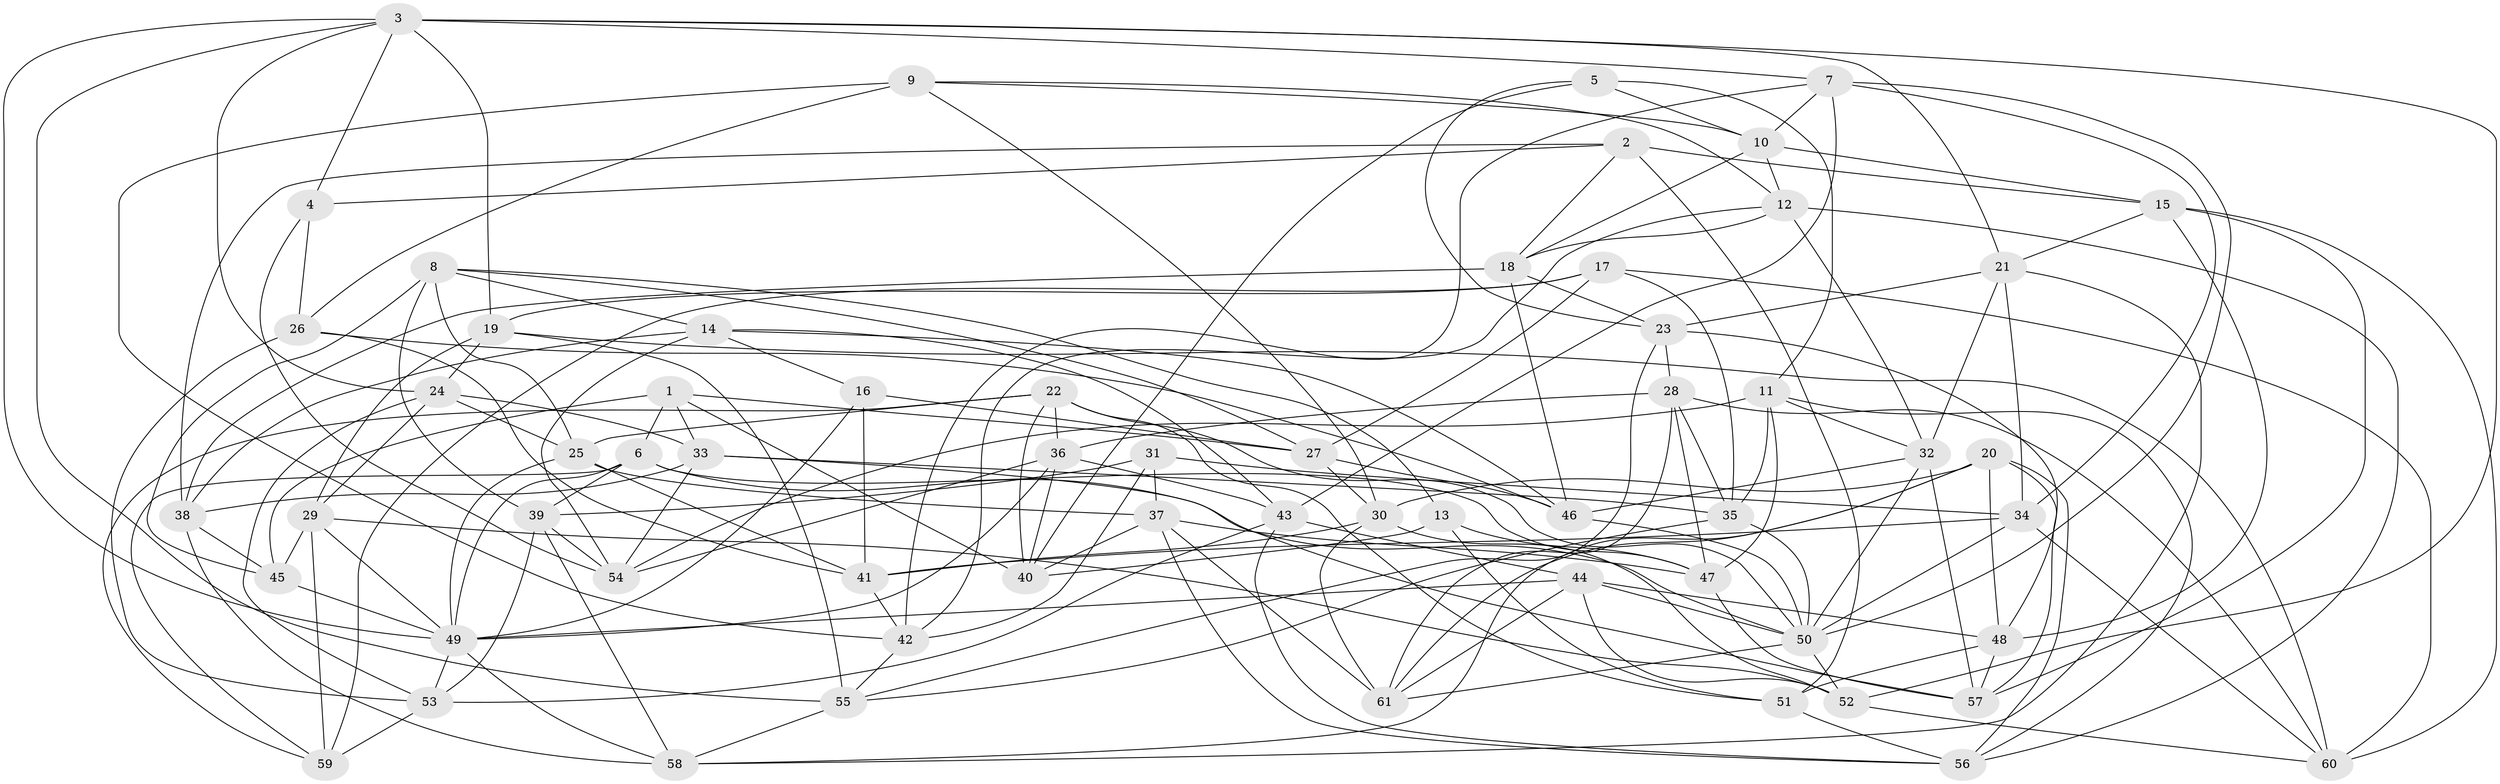 // original degree distribution, {4: 1.0}
// Generated by graph-tools (version 1.1) at 2025/26/03/09/25 03:26:56]
// undirected, 61 vertices, 179 edges
graph export_dot {
graph [start="1"]
  node [color=gray90,style=filled];
  1;
  2;
  3;
  4;
  5;
  6;
  7;
  8;
  9;
  10;
  11;
  12;
  13;
  14;
  15;
  16;
  17;
  18;
  19;
  20;
  21;
  22;
  23;
  24;
  25;
  26;
  27;
  28;
  29;
  30;
  31;
  32;
  33;
  34;
  35;
  36;
  37;
  38;
  39;
  40;
  41;
  42;
  43;
  44;
  45;
  46;
  47;
  48;
  49;
  50;
  51;
  52;
  53;
  54;
  55;
  56;
  57;
  58;
  59;
  60;
  61;
  1 -- 6 [weight=1.0];
  1 -- 27 [weight=1.0];
  1 -- 33 [weight=1.0];
  1 -- 40 [weight=1.0];
  1 -- 45 [weight=2.0];
  2 -- 4 [weight=1.0];
  2 -- 15 [weight=1.0];
  2 -- 18 [weight=1.0];
  2 -- 38 [weight=1.0];
  2 -- 51 [weight=2.0];
  3 -- 4 [weight=1.0];
  3 -- 7 [weight=1.0];
  3 -- 19 [weight=1.0];
  3 -- 21 [weight=1.0];
  3 -- 24 [weight=1.0];
  3 -- 49 [weight=1.0];
  3 -- 52 [weight=1.0];
  3 -- 55 [weight=1.0];
  4 -- 26 [weight=1.0];
  4 -- 54 [weight=1.0];
  5 -- 10 [weight=1.0];
  5 -- 11 [weight=1.0];
  5 -- 23 [weight=1.0];
  5 -- 40 [weight=1.0];
  6 -- 39 [weight=1.0];
  6 -- 47 [weight=1.0];
  6 -- 49 [weight=1.0];
  6 -- 50 [weight=1.0];
  6 -- 59 [weight=1.0];
  7 -- 10 [weight=1.0];
  7 -- 34 [weight=1.0];
  7 -- 42 [weight=1.0];
  7 -- 43 [weight=1.0];
  7 -- 50 [weight=1.0];
  8 -- 13 [weight=1.0];
  8 -- 14 [weight=1.0];
  8 -- 25 [weight=1.0];
  8 -- 27 [weight=1.0];
  8 -- 39 [weight=1.0];
  8 -- 45 [weight=1.0];
  9 -- 10 [weight=1.0];
  9 -- 12 [weight=1.0];
  9 -- 26 [weight=2.0];
  9 -- 30 [weight=1.0];
  9 -- 42 [weight=1.0];
  10 -- 12 [weight=1.0];
  10 -- 15 [weight=1.0];
  10 -- 18 [weight=1.0];
  11 -- 32 [weight=1.0];
  11 -- 35 [weight=1.0];
  11 -- 47 [weight=1.0];
  11 -- 54 [weight=1.0];
  11 -- 56 [weight=1.0];
  12 -- 18 [weight=1.0];
  12 -- 32 [weight=1.0];
  12 -- 42 [weight=1.0];
  12 -- 56 [weight=1.0];
  13 -- 40 [weight=1.0];
  13 -- 47 [weight=1.0];
  13 -- 51 [weight=1.0];
  14 -- 16 [weight=1.0];
  14 -- 38 [weight=1.0];
  14 -- 43 [weight=1.0];
  14 -- 46 [weight=1.0];
  14 -- 54 [weight=1.0];
  15 -- 21 [weight=1.0];
  15 -- 48 [weight=1.0];
  15 -- 57 [weight=1.0];
  15 -- 60 [weight=1.0];
  16 -- 27 [weight=1.0];
  16 -- 41 [weight=1.0];
  16 -- 49 [weight=1.0];
  17 -- 19 [weight=1.0];
  17 -- 27 [weight=1.0];
  17 -- 35 [weight=1.0];
  17 -- 59 [weight=2.0];
  17 -- 60 [weight=1.0];
  18 -- 23 [weight=1.0];
  18 -- 38 [weight=1.0];
  18 -- 46 [weight=1.0];
  19 -- 24 [weight=1.0];
  19 -- 29 [weight=1.0];
  19 -- 55 [weight=1.0];
  19 -- 60 [weight=1.0];
  20 -- 30 [weight=1.0];
  20 -- 48 [weight=1.0];
  20 -- 56 [weight=1.0];
  20 -- 57 [weight=1.0];
  20 -- 58 [weight=1.0];
  20 -- 61 [weight=1.0];
  21 -- 23 [weight=1.0];
  21 -- 32 [weight=1.0];
  21 -- 34 [weight=1.0];
  21 -- 58 [weight=1.0];
  22 -- 25 [weight=1.0];
  22 -- 36 [weight=1.0];
  22 -- 40 [weight=1.0];
  22 -- 50 [weight=1.0];
  22 -- 51 [weight=1.0];
  22 -- 59 [weight=1.0];
  23 -- 28 [weight=1.0];
  23 -- 48 [weight=1.0];
  23 -- 55 [weight=1.0];
  24 -- 25 [weight=1.0];
  24 -- 29 [weight=1.0];
  24 -- 33 [weight=1.0];
  24 -- 53 [weight=1.0];
  25 -- 37 [weight=1.0];
  25 -- 41 [weight=1.0];
  25 -- 49 [weight=1.0];
  26 -- 41 [weight=1.0];
  26 -- 46 [weight=1.0];
  26 -- 53 [weight=1.0];
  27 -- 30 [weight=1.0];
  27 -- 46 [weight=1.0];
  28 -- 35 [weight=1.0];
  28 -- 36 [weight=1.0];
  28 -- 47 [weight=1.0];
  28 -- 60 [weight=1.0];
  28 -- 61 [weight=1.0];
  29 -- 45 [weight=1.0];
  29 -- 49 [weight=1.0];
  29 -- 52 [weight=1.0];
  29 -- 59 [weight=1.0];
  30 -- 41 [weight=1.0];
  30 -- 52 [weight=1.0];
  30 -- 61 [weight=1.0];
  31 -- 34 [weight=1.0];
  31 -- 37 [weight=1.0];
  31 -- 39 [weight=1.0];
  31 -- 42 [weight=1.0];
  32 -- 46 [weight=1.0];
  32 -- 50 [weight=1.0];
  32 -- 57 [weight=1.0];
  33 -- 35 [weight=1.0];
  33 -- 38 [weight=1.0];
  33 -- 54 [weight=1.0];
  33 -- 57 [weight=1.0];
  34 -- 41 [weight=1.0];
  34 -- 50 [weight=1.0];
  34 -- 60 [weight=1.0];
  35 -- 50 [weight=1.0];
  35 -- 55 [weight=1.0];
  36 -- 40 [weight=1.0];
  36 -- 43 [weight=1.0];
  36 -- 49 [weight=1.0];
  36 -- 54 [weight=1.0];
  37 -- 40 [weight=1.0];
  37 -- 47 [weight=1.0];
  37 -- 56 [weight=1.0];
  37 -- 61 [weight=1.0];
  38 -- 45 [weight=1.0];
  38 -- 58 [weight=1.0];
  39 -- 53 [weight=1.0];
  39 -- 54 [weight=1.0];
  39 -- 58 [weight=1.0];
  41 -- 42 [weight=1.0];
  42 -- 55 [weight=1.0];
  43 -- 44 [weight=1.0];
  43 -- 53 [weight=1.0];
  43 -- 56 [weight=1.0];
  44 -- 48 [weight=1.0];
  44 -- 49 [weight=1.0];
  44 -- 50 [weight=1.0];
  44 -- 52 [weight=1.0];
  44 -- 61 [weight=1.0];
  45 -- 49 [weight=1.0];
  46 -- 50 [weight=1.0];
  47 -- 57 [weight=1.0];
  48 -- 51 [weight=1.0];
  48 -- 57 [weight=1.0];
  49 -- 53 [weight=1.0];
  49 -- 58 [weight=1.0];
  50 -- 52 [weight=1.0];
  50 -- 61 [weight=1.0];
  51 -- 56 [weight=1.0];
  52 -- 60 [weight=1.0];
  53 -- 59 [weight=1.0];
  55 -- 58 [weight=1.0];
}
